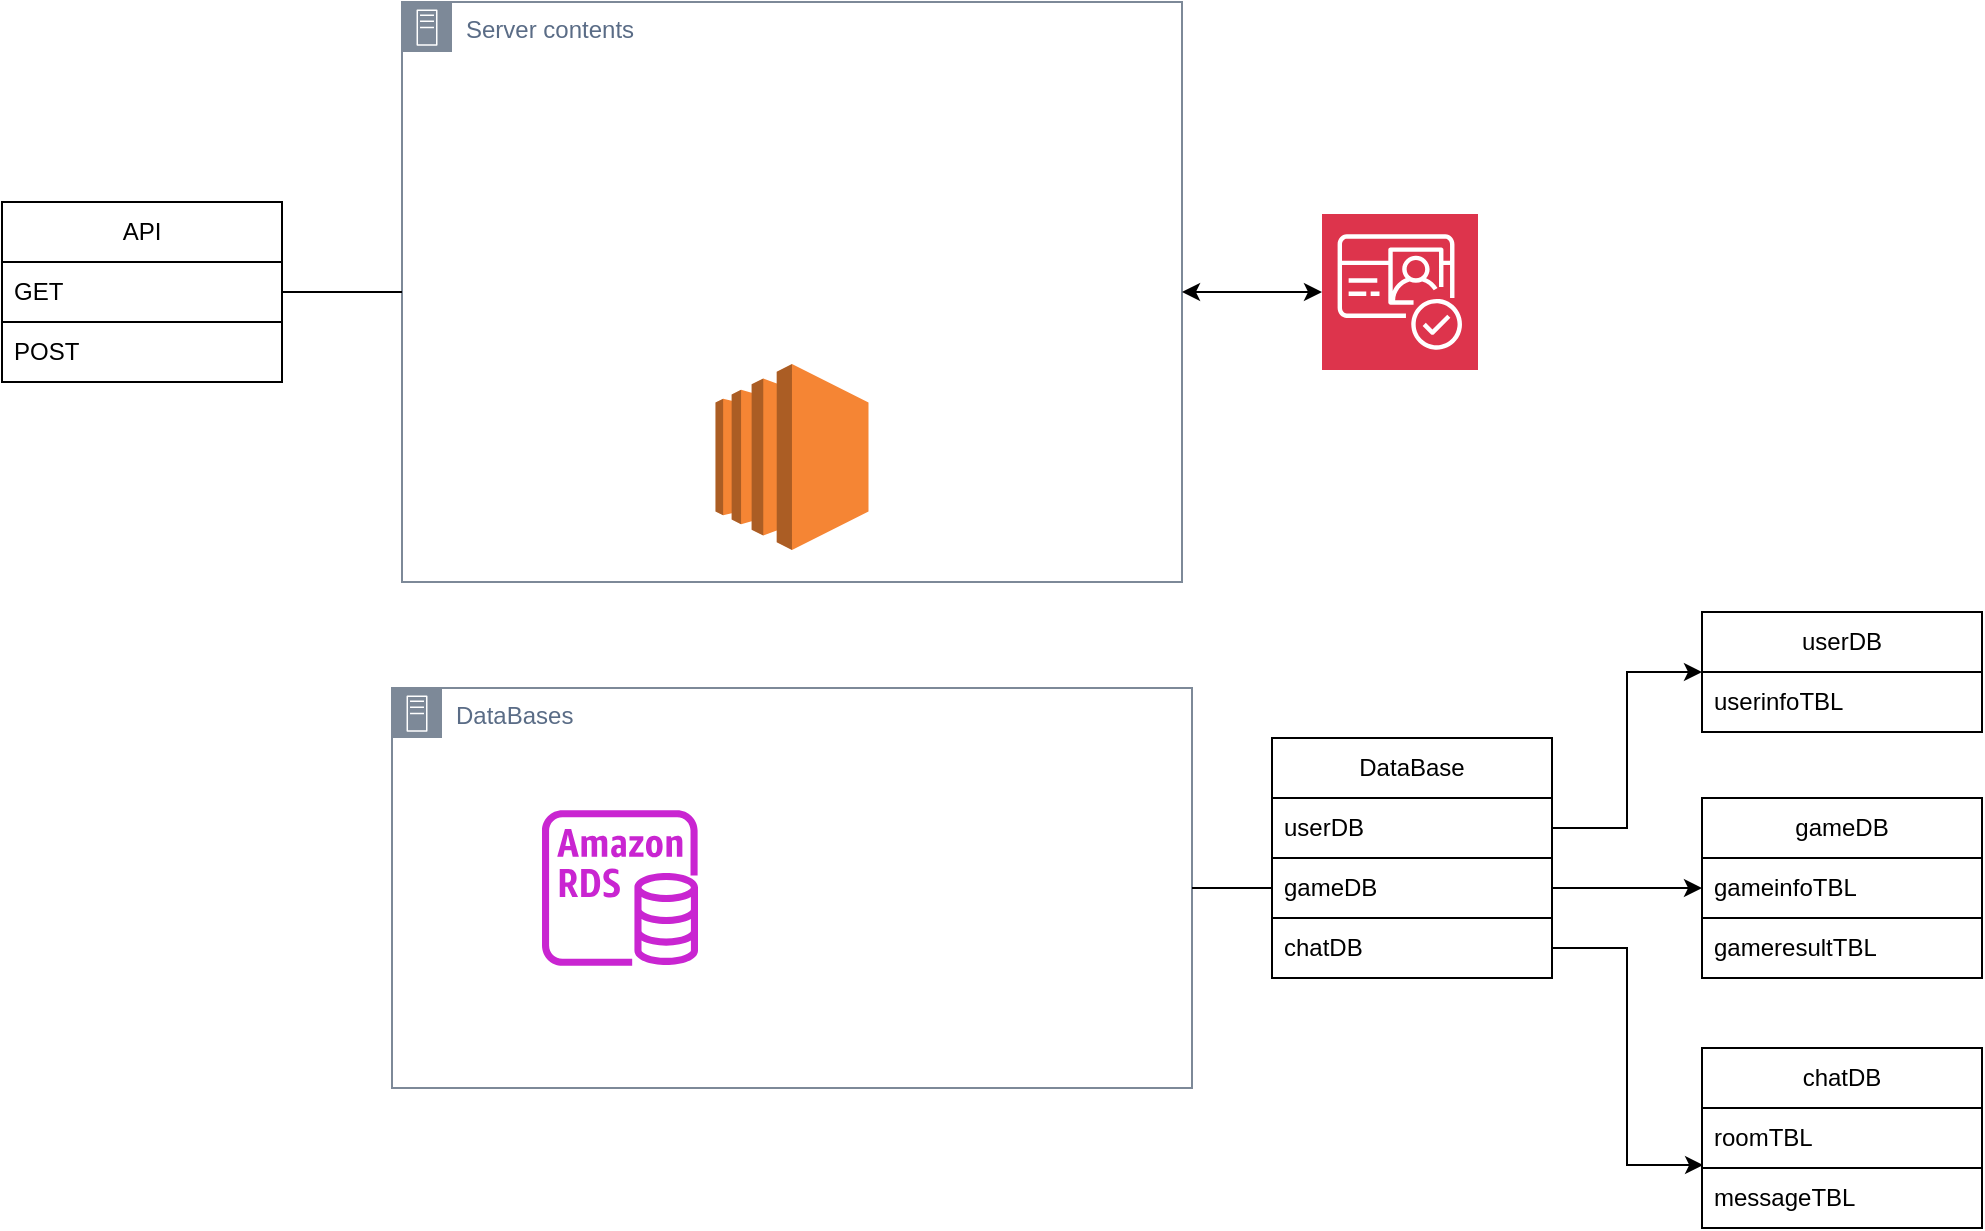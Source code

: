 <mxfile version="26.2.14">
  <diagram name="페이지-1" id="y3kcWjA-gOdlDsoWyN4V">
    <mxGraphModel dx="1522" dy="949" grid="1" gridSize="10" guides="1" tooltips="1" connect="1" arrows="1" fold="1" page="1" pageScale="1" pageWidth="3200" pageHeight="1800" math="0" shadow="0">
      <root>
        <mxCell id="0" />
        <mxCell id="1" parent="0" />
        <mxCell id="xEvFalTOVBh-HHTwfLB2-4" value="Server contents" style="points=[[0,0],[0.25,0],[0.5,0],[0.75,0],[1,0],[1,0.25],[1,0.5],[1,0.75],[1,1],[0.75,1],[0.5,1],[0.25,1],[0,1],[0,0.75],[0,0.5],[0,0.25]];outlineConnect=0;gradientColor=none;html=1;whiteSpace=wrap;fontSize=12;fontStyle=0;container=1;pointerEvents=0;collapsible=0;recursiveResize=0;shape=mxgraph.aws4.group;grIcon=mxgraph.aws4.group_on_premise;strokeColor=#7D8998;fillColor=none;verticalAlign=top;align=left;spacingLeft=30;fontColor=#5A6C86;dashed=0;" vertex="1" parent="1">
          <mxGeometry x="860" y="627" width="390" height="290" as="geometry" />
        </mxCell>
        <mxCell id="xEvFalTOVBh-HHTwfLB2-2" value="" style="outlineConnect=0;dashed=0;verticalLabelPosition=bottom;verticalAlign=top;align=center;html=1;shape=mxgraph.aws3.ec2;fillColor=#F58534;gradientColor=none;" vertex="1" parent="xEvFalTOVBh-HHTwfLB2-4">
          <mxGeometry x="156.75" y="181" width="76.5" height="93" as="geometry" />
        </mxCell>
        <mxCell id="xEvFalTOVBh-HHTwfLB2-3" value="" style="shape=image;verticalLabelPosition=bottom;labelBackgroundColor=default;verticalAlign=top;aspect=fixed;imageAspect=0;image=https://cdn.hashnode.com/res/hashnode/image/upload/v1705941451858/3d68e792-e18a-4b5c-9590-4e4b4d45486d.png;" vertex="1" parent="xEvFalTOVBh-HHTwfLB2-4">
          <mxGeometry x="144" y="55.01" width="102" height="102" as="geometry" />
        </mxCell>
        <mxCell id="xEvFalTOVBh-HHTwfLB2-5" value="" style="shape=image;verticalLabelPosition=bottom;labelBackgroundColor=default;verticalAlign=top;aspect=fixed;imageAspect=0;image=https://static-00.iconduck.com/assets.00/c-sharp-c-icon-1822x2048-wuf3ijab.png;" vertex="1" parent="xEvFalTOVBh-HHTwfLB2-4">
          <mxGeometry x="270" y="47.24" width="104.6" height="117.53" as="geometry" />
        </mxCell>
        <mxCell id="xEvFalTOVBh-HHTwfLB2-7" value="" style="shape=image;verticalLabelPosition=bottom;labelBackgroundColor=default;verticalAlign=top;aspect=fixed;imageAspect=0;image=https://img.icons8.com/color/512/nginx.png;" vertex="1" parent="xEvFalTOVBh-HHTwfLB2-4">
          <mxGeometry x="20" y="51.62" width="108.77" height="108.77" as="geometry" />
        </mxCell>
        <mxCell id="xEvFalTOVBh-HHTwfLB2-8" value="" style="sketch=0;points=[[0,0,0],[0.25,0,0],[0.5,0,0],[0.75,0,0],[1,0,0],[0,1,0],[0.25,1,0],[0.5,1,0],[0.75,1,0],[1,1,0],[0,0.25,0],[0,0.5,0],[0,0.75,0],[1,0.25,0],[1,0.5,0],[1,0.75,0]];outlineConnect=0;fontColor=#232F3E;fillColor=#DD344C;strokeColor=#ffffff;dashed=0;verticalLabelPosition=bottom;verticalAlign=top;align=center;html=1;fontSize=12;fontStyle=0;aspect=fixed;shape=mxgraph.aws4.resourceIcon;resIcon=mxgraph.aws4.cognito;" vertex="1" parent="1">
          <mxGeometry x="1320" y="733" width="78" height="78" as="geometry" />
        </mxCell>
        <mxCell id="xEvFalTOVBh-HHTwfLB2-9" value="" style="endArrow=classic;startArrow=classic;html=1;rounded=0;exitX=1;exitY=0.5;exitDx=0;exitDy=0;entryX=0;entryY=0.5;entryDx=0;entryDy=0;entryPerimeter=0;" edge="1" parent="1" source="xEvFalTOVBh-HHTwfLB2-4" target="xEvFalTOVBh-HHTwfLB2-8">
          <mxGeometry width="50" height="50" relative="1" as="geometry">
            <mxPoint x="1270" y="790" as="sourcePoint" />
            <mxPoint x="1320" y="740" as="targetPoint" />
          </mxGeometry>
        </mxCell>
        <mxCell id="xEvFalTOVBh-HHTwfLB2-10" value="DataBases" style="points=[[0,0],[0.25,0],[0.5,0],[0.75,0],[1,0],[1,0.25],[1,0.5],[1,0.75],[1,1],[0.75,1],[0.5,1],[0.25,1],[0,1],[0,0.75],[0,0.5],[0,0.25]];outlineConnect=0;gradientColor=none;html=1;whiteSpace=wrap;fontSize=12;fontStyle=0;container=1;pointerEvents=0;collapsible=0;recursiveResize=0;shape=mxgraph.aws4.group;grIcon=mxgraph.aws4.group_on_premise;strokeColor=#7D8998;fillColor=none;verticalAlign=top;align=left;spacingLeft=30;fontColor=#5A6C86;dashed=0;" vertex="1" parent="1">
          <mxGeometry x="855" y="970" width="400" height="200" as="geometry" />
        </mxCell>
        <mxCell id="xEvFalTOVBh-HHTwfLB2-1" value="" style="sketch=0;outlineConnect=0;fontColor=#232F3E;gradientColor=none;fillColor=#C925D1;strokeColor=none;dashed=0;verticalLabelPosition=bottom;verticalAlign=top;align=center;html=1;fontSize=12;fontStyle=0;aspect=fixed;pointerEvents=1;shape=mxgraph.aws4.rds_instance;" vertex="1" parent="xEvFalTOVBh-HHTwfLB2-10">
          <mxGeometry x="75" y="61" width="78" height="78" as="geometry" />
        </mxCell>
        <mxCell id="xEvFalTOVBh-HHTwfLB2-14" value="" style="shape=image;verticalLabelPosition=bottom;labelBackgroundColor=default;verticalAlign=top;aspect=fixed;imageAspect=0;image=https://upload.wikimedia.org/wikipedia/labs/8/8e/Mysql_logo.png;" vertex="1" parent="xEvFalTOVBh-HHTwfLB2-10">
          <mxGeometry x="175" y="49" width="197.44" height="102" as="geometry" />
        </mxCell>
        <mxCell id="xEvFalTOVBh-HHTwfLB2-15" value="DataBase" style="swimlane;fontStyle=0;childLayout=stackLayout;horizontal=1;startSize=30;horizontalStack=0;resizeParent=1;resizeParentMax=0;resizeLast=0;collapsible=1;marginBottom=0;whiteSpace=wrap;html=1;" vertex="1" parent="1">
          <mxGeometry x="1295" y="995" width="140" height="120" as="geometry" />
        </mxCell>
        <mxCell id="xEvFalTOVBh-HHTwfLB2-16" value="userDB" style="text;strokeColor=none;fillColor=none;align=left;verticalAlign=middle;spacingLeft=4;spacingRight=4;overflow=hidden;points=[[0,0.5],[1,0.5]];portConstraint=eastwest;rotatable=0;whiteSpace=wrap;html=1;" vertex="1" parent="xEvFalTOVBh-HHTwfLB2-15">
          <mxGeometry y="30" width="140" height="30" as="geometry" />
        </mxCell>
        <mxCell id="xEvFalTOVBh-HHTwfLB2-17" value="gameDB" style="text;align=left;verticalAlign=middle;spacingLeft=4;spacingRight=4;overflow=hidden;points=[[0,0.5],[1,0.5]];portConstraint=eastwest;rotatable=0;whiteSpace=wrap;html=1;strokeColor=default;" vertex="1" parent="xEvFalTOVBh-HHTwfLB2-15">
          <mxGeometry y="60" width="140" height="30" as="geometry" />
        </mxCell>
        <mxCell id="xEvFalTOVBh-HHTwfLB2-18" value="chatDB" style="text;strokeColor=none;fillColor=none;align=left;verticalAlign=middle;spacingLeft=4;spacingRight=4;overflow=hidden;points=[[0,0.5],[1,0.5]];portConstraint=eastwest;rotatable=0;whiteSpace=wrap;html=1;" vertex="1" parent="xEvFalTOVBh-HHTwfLB2-15">
          <mxGeometry y="90" width="140" height="30" as="geometry" />
        </mxCell>
        <mxCell id="xEvFalTOVBh-HHTwfLB2-19" value="" style="endArrow=none;html=1;rounded=0;exitX=1;exitY=0.5;exitDx=0;exitDy=0;entryX=0;entryY=0.5;entryDx=0;entryDy=0;" edge="1" parent="1" source="xEvFalTOVBh-HHTwfLB2-10" target="xEvFalTOVBh-HHTwfLB2-17">
          <mxGeometry width="50" height="50" relative="1" as="geometry">
            <mxPoint x="1430" y="930" as="sourcePoint" />
            <mxPoint x="1480" y="880" as="targetPoint" />
          </mxGeometry>
        </mxCell>
        <mxCell id="xEvFalTOVBh-HHTwfLB2-22" value="userDB" style="swimlane;fontStyle=0;childLayout=stackLayout;horizontal=1;startSize=30;horizontalStack=0;resizeParent=1;resizeParentMax=0;resizeLast=0;collapsible=1;marginBottom=0;whiteSpace=wrap;html=1;" vertex="1" parent="1">
          <mxGeometry x="1510" y="932" width="140" height="60" as="geometry" />
        </mxCell>
        <mxCell id="xEvFalTOVBh-HHTwfLB2-23" value="userinfoTBL" style="text;strokeColor=none;fillColor=none;align=left;verticalAlign=middle;spacingLeft=4;spacingRight=4;overflow=hidden;points=[[0,0.5],[1,0.5]];portConstraint=eastwest;rotatable=0;whiteSpace=wrap;html=1;" vertex="1" parent="xEvFalTOVBh-HHTwfLB2-22">
          <mxGeometry y="30" width="140" height="30" as="geometry" />
        </mxCell>
        <mxCell id="xEvFalTOVBh-HHTwfLB2-26" style="edgeStyle=orthogonalEdgeStyle;rounded=0;orthogonalLoop=1;jettySize=auto;html=1;exitX=1;exitY=0.5;exitDx=0;exitDy=0;entryX=0;entryY=0.5;entryDx=0;entryDy=0;" edge="1" parent="1" source="xEvFalTOVBh-HHTwfLB2-16" target="xEvFalTOVBh-HHTwfLB2-22">
          <mxGeometry relative="1" as="geometry" />
        </mxCell>
        <mxCell id="xEvFalTOVBh-HHTwfLB2-27" value="gameDB" style="swimlane;fontStyle=0;childLayout=stackLayout;horizontal=1;startSize=30;horizontalStack=0;resizeParent=1;resizeParentMax=0;resizeLast=0;collapsible=1;marginBottom=0;whiteSpace=wrap;html=1;" vertex="1" parent="1">
          <mxGeometry x="1510" y="1025" width="140" height="90" as="geometry" />
        </mxCell>
        <mxCell id="xEvFalTOVBh-HHTwfLB2-28" value="gameinfoTBL" style="text;strokeColor=default;fillColor=none;align=left;verticalAlign=middle;spacingLeft=4;spacingRight=4;overflow=hidden;points=[[0,0.5],[1,0.5]];portConstraint=eastwest;rotatable=0;whiteSpace=wrap;html=1;" vertex="1" parent="xEvFalTOVBh-HHTwfLB2-27">
          <mxGeometry y="30" width="140" height="30" as="geometry" />
        </mxCell>
        <mxCell id="xEvFalTOVBh-HHTwfLB2-29" value="gameresultTBL" style="text;strokeColor=none;fillColor=none;align=left;verticalAlign=middle;spacingLeft=4;spacingRight=4;overflow=hidden;points=[[0,0.5],[1,0.5]];portConstraint=eastwest;rotatable=0;whiteSpace=wrap;html=1;" vertex="1" parent="xEvFalTOVBh-HHTwfLB2-27">
          <mxGeometry y="60" width="140" height="30" as="geometry" />
        </mxCell>
        <mxCell id="xEvFalTOVBh-HHTwfLB2-31" style="edgeStyle=orthogonalEdgeStyle;rounded=0;orthogonalLoop=1;jettySize=auto;html=1;exitX=1;exitY=0.5;exitDx=0;exitDy=0;entryX=0;entryY=0.5;entryDx=0;entryDy=0;" edge="1" parent="1" source="xEvFalTOVBh-HHTwfLB2-17" target="xEvFalTOVBh-HHTwfLB2-27">
          <mxGeometry relative="1" as="geometry" />
        </mxCell>
        <mxCell id="xEvFalTOVBh-HHTwfLB2-32" value="chatDB" style="swimlane;fontStyle=0;childLayout=stackLayout;horizontal=1;startSize=30;horizontalStack=0;resizeParent=1;resizeParentMax=0;resizeLast=0;collapsible=1;marginBottom=0;whiteSpace=wrap;html=1;" vertex="1" parent="1">
          <mxGeometry x="1510" y="1150" width="140" height="90" as="geometry" />
        </mxCell>
        <mxCell id="xEvFalTOVBh-HHTwfLB2-33" value="roomTBL" style="text;strokeColor=default;fillColor=none;align=left;verticalAlign=middle;spacingLeft=4;spacingRight=4;overflow=hidden;points=[[0,0.5],[1,0.5]];portConstraint=eastwest;rotatable=0;whiteSpace=wrap;html=1;" vertex="1" parent="xEvFalTOVBh-HHTwfLB2-32">
          <mxGeometry y="30" width="140" height="30" as="geometry" />
        </mxCell>
        <mxCell id="xEvFalTOVBh-HHTwfLB2-34" value="messageTBL" style="text;strokeColor=none;fillColor=none;align=left;verticalAlign=middle;spacingLeft=4;spacingRight=4;overflow=hidden;points=[[0,0.5],[1,0.5]];portConstraint=eastwest;rotatable=0;whiteSpace=wrap;html=1;" vertex="1" parent="xEvFalTOVBh-HHTwfLB2-32">
          <mxGeometry y="60" width="140" height="30" as="geometry" />
        </mxCell>
        <mxCell id="xEvFalTOVBh-HHTwfLB2-35" style="edgeStyle=orthogonalEdgeStyle;rounded=0;orthogonalLoop=1;jettySize=auto;html=1;exitX=1;exitY=0.5;exitDx=0;exitDy=0;entryX=0.004;entryY=-0.05;entryDx=0;entryDy=0;entryPerimeter=0;" edge="1" parent="1" source="xEvFalTOVBh-HHTwfLB2-18" target="xEvFalTOVBh-HHTwfLB2-34">
          <mxGeometry relative="1" as="geometry" />
        </mxCell>
        <mxCell id="xEvFalTOVBh-HHTwfLB2-36" value="API" style="swimlane;fontStyle=0;childLayout=stackLayout;horizontal=1;startSize=30;horizontalStack=0;resizeParent=1;resizeParentMax=0;resizeLast=0;collapsible=1;marginBottom=0;whiteSpace=wrap;html=1;" vertex="1" parent="1">
          <mxGeometry x="660" y="727" width="140" height="90" as="geometry" />
        </mxCell>
        <mxCell id="xEvFalTOVBh-HHTwfLB2-37" value="GET" style="text;strokeColor=default;fillColor=none;align=left;verticalAlign=middle;spacingLeft=4;spacingRight=4;overflow=hidden;points=[[0,0.5],[1,0.5]];portConstraint=eastwest;rotatable=0;whiteSpace=wrap;html=1;" vertex="1" parent="xEvFalTOVBh-HHTwfLB2-36">
          <mxGeometry y="30" width="140" height="30" as="geometry" />
        </mxCell>
        <mxCell id="xEvFalTOVBh-HHTwfLB2-38" value="POST" style="text;strokeColor=none;fillColor=none;align=left;verticalAlign=middle;spacingLeft=4;spacingRight=4;overflow=hidden;points=[[0,0.5],[1,0.5]];portConstraint=eastwest;rotatable=0;whiteSpace=wrap;html=1;" vertex="1" parent="xEvFalTOVBh-HHTwfLB2-36">
          <mxGeometry y="60" width="140" height="30" as="geometry" />
        </mxCell>
        <mxCell id="xEvFalTOVBh-HHTwfLB2-44" value="" style="endArrow=none;html=1;rounded=0;exitX=1;exitY=0.5;exitDx=0;exitDy=0;entryX=0;entryY=0.5;entryDx=0;entryDy=0;" edge="1" parent="1" source="xEvFalTOVBh-HHTwfLB2-37" target="xEvFalTOVBh-HHTwfLB2-4">
          <mxGeometry width="50" height="50" relative="1" as="geometry">
            <mxPoint x="1000" y="950" as="sourcePoint" />
            <mxPoint x="1050" y="900" as="targetPoint" />
          </mxGeometry>
        </mxCell>
      </root>
    </mxGraphModel>
  </diagram>
</mxfile>

